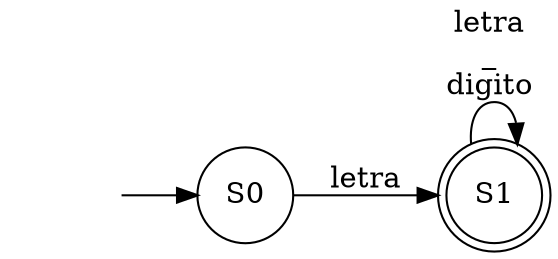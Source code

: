 digraph G{
rankdir=LR
concentrate=true
nodoInicial [shape=none label=""]
S0[shape=circle label="S0"]
S1[shape=doublecircle label="S1"]
nodoInicial->S0[label=""]
S0->S1[label="letra"]
S1->S1[label="letra \n_ \ndigito \n"]

}
